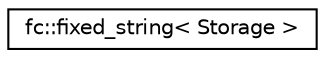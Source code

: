 digraph "Graphical Class Hierarchy"
{
  edge [fontname="Helvetica",fontsize="10",labelfontname="Helvetica",labelfontsize="10"];
  node [fontname="Helvetica",fontsize="10",shape=record];
  rankdir="LR";
  Node0 [label="fc::fixed_string\< Storage \>",height=0.2,width=0.4,color="black", fillcolor="white", style="filled",URL="$classfc_1_1fixed__string.html"];
}
